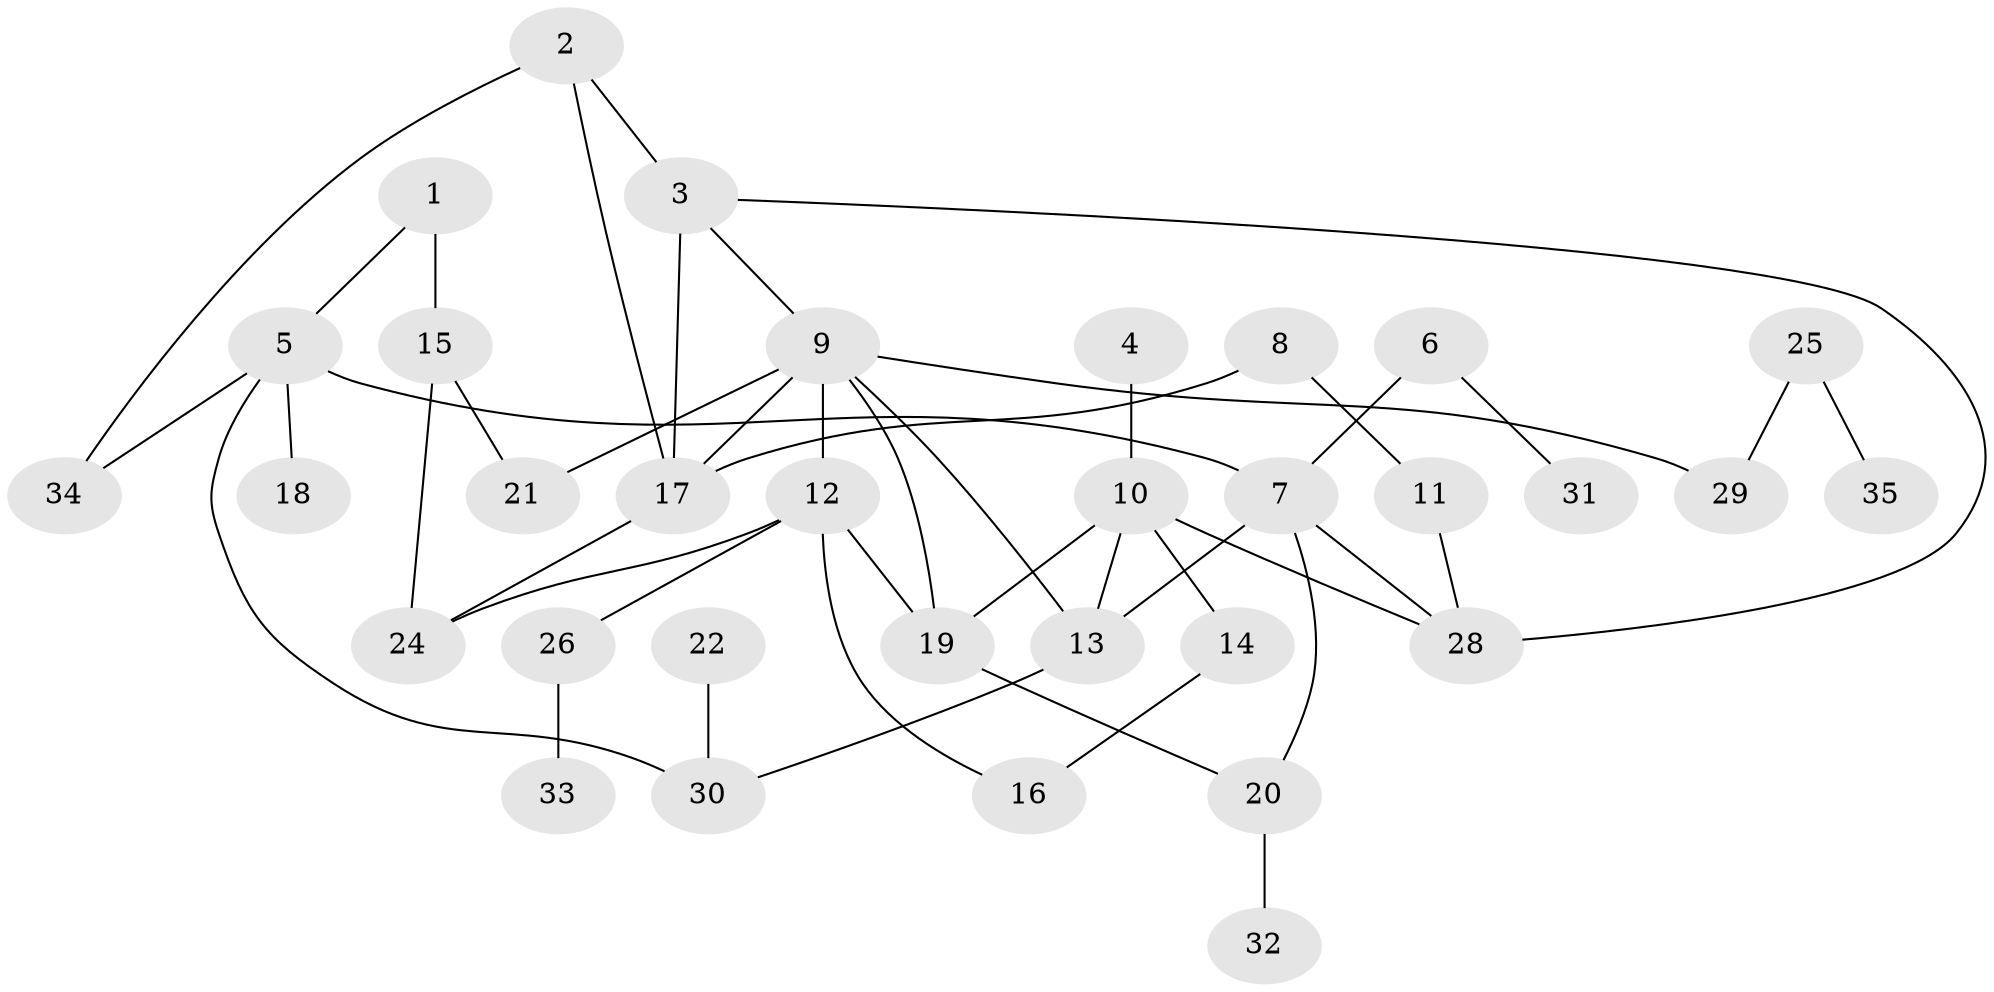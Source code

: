 // original degree distribution, {2: 0.23376623376623376, 4: 0.14285714285714285, 1: 0.33766233766233766, 6: 0.025974025974025976, 3: 0.15584415584415584, 5: 0.025974025974025976, 0: 0.06493506493506493, 8: 0.012987012987012988}
// Generated by graph-tools (version 1.1) at 2025/33/03/09/25 02:33:23]
// undirected, 33 vertices, 46 edges
graph export_dot {
graph [start="1"]
  node [color=gray90,style=filled];
  1;
  2;
  3;
  4;
  5;
  6;
  7;
  8;
  9;
  10;
  11;
  12;
  13;
  14;
  15;
  16;
  17;
  18;
  19;
  20;
  21;
  22;
  24;
  25;
  26;
  28;
  29;
  30;
  31;
  32;
  33;
  34;
  35;
  1 -- 5 [weight=1.0];
  1 -- 15 [weight=2.0];
  2 -- 3 [weight=1.0];
  2 -- 17 [weight=1.0];
  2 -- 34 [weight=1.0];
  3 -- 9 [weight=1.0];
  3 -- 17 [weight=2.0];
  3 -- 28 [weight=1.0];
  4 -- 10 [weight=2.0];
  5 -- 7 [weight=1.0];
  5 -- 18 [weight=1.0];
  5 -- 30 [weight=1.0];
  5 -- 34 [weight=1.0];
  6 -- 7 [weight=2.0];
  6 -- 31 [weight=1.0];
  7 -- 13 [weight=1.0];
  7 -- 20 [weight=1.0];
  7 -- 28 [weight=1.0];
  8 -- 11 [weight=1.0];
  8 -- 17 [weight=1.0];
  9 -- 12 [weight=1.0];
  9 -- 13 [weight=1.0];
  9 -- 17 [weight=1.0];
  9 -- 19 [weight=2.0];
  9 -- 21 [weight=2.0];
  9 -- 29 [weight=1.0];
  10 -- 13 [weight=1.0];
  10 -- 14 [weight=1.0];
  10 -- 19 [weight=1.0];
  10 -- 28 [weight=1.0];
  11 -- 28 [weight=1.0];
  12 -- 16 [weight=1.0];
  12 -- 19 [weight=3.0];
  12 -- 24 [weight=1.0];
  12 -- 26 [weight=1.0];
  13 -- 30 [weight=1.0];
  14 -- 16 [weight=1.0];
  15 -- 21 [weight=1.0];
  15 -- 24 [weight=1.0];
  17 -- 24 [weight=1.0];
  19 -- 20 [weight=1.0];
  20 -- 32 [weight=1.0];
  22 -- 30 [weight=1.0];
  25 -- 29 [weight=1.0];
  25 -- 35 [weight=1.0];
  26 -- 33 [weight=1.0];
}

